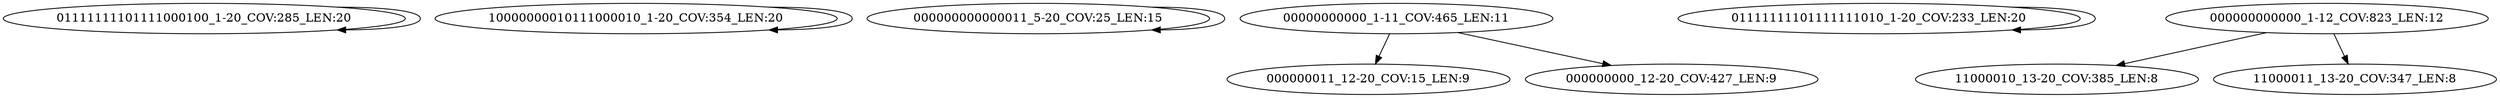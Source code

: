 digraph G {
    "01111111101111000100_1-20_COV:285_LEN:20" -> "01111111101111000100_1-20_COV:285_LEN:20";
    "10000000010111000010_1-20_COV:354_LEN:20" -> "10000000010111000010_1-20_COV:354_LEN:20";
    "000000000000011_5-20_COV:25_LEN:15" -> "000000000000011_5-20_COV:25_LEN:15";
    "00000000000_1-11_COV:465_LEN:11" -> "000000011_12-20_COV:15_LEN:9";
    "00000000000_1-11_COV:465_LEN:11" -> "000000000_12-20_COV:427_LEN:9";
    "01111111101111111010_1-20_COV:233_LEN:20" -> "01111111101111111010_1-20_COV:233_LEN:20";
    "000000000000_1-12_COV:823_LEN:12" -> "11000010_13-20_COV:385_LEN:8";
    "000000000000_1-12_COV:823_LEN:12" -> "11000011_13-20_COV:347_LEN:8";
}
